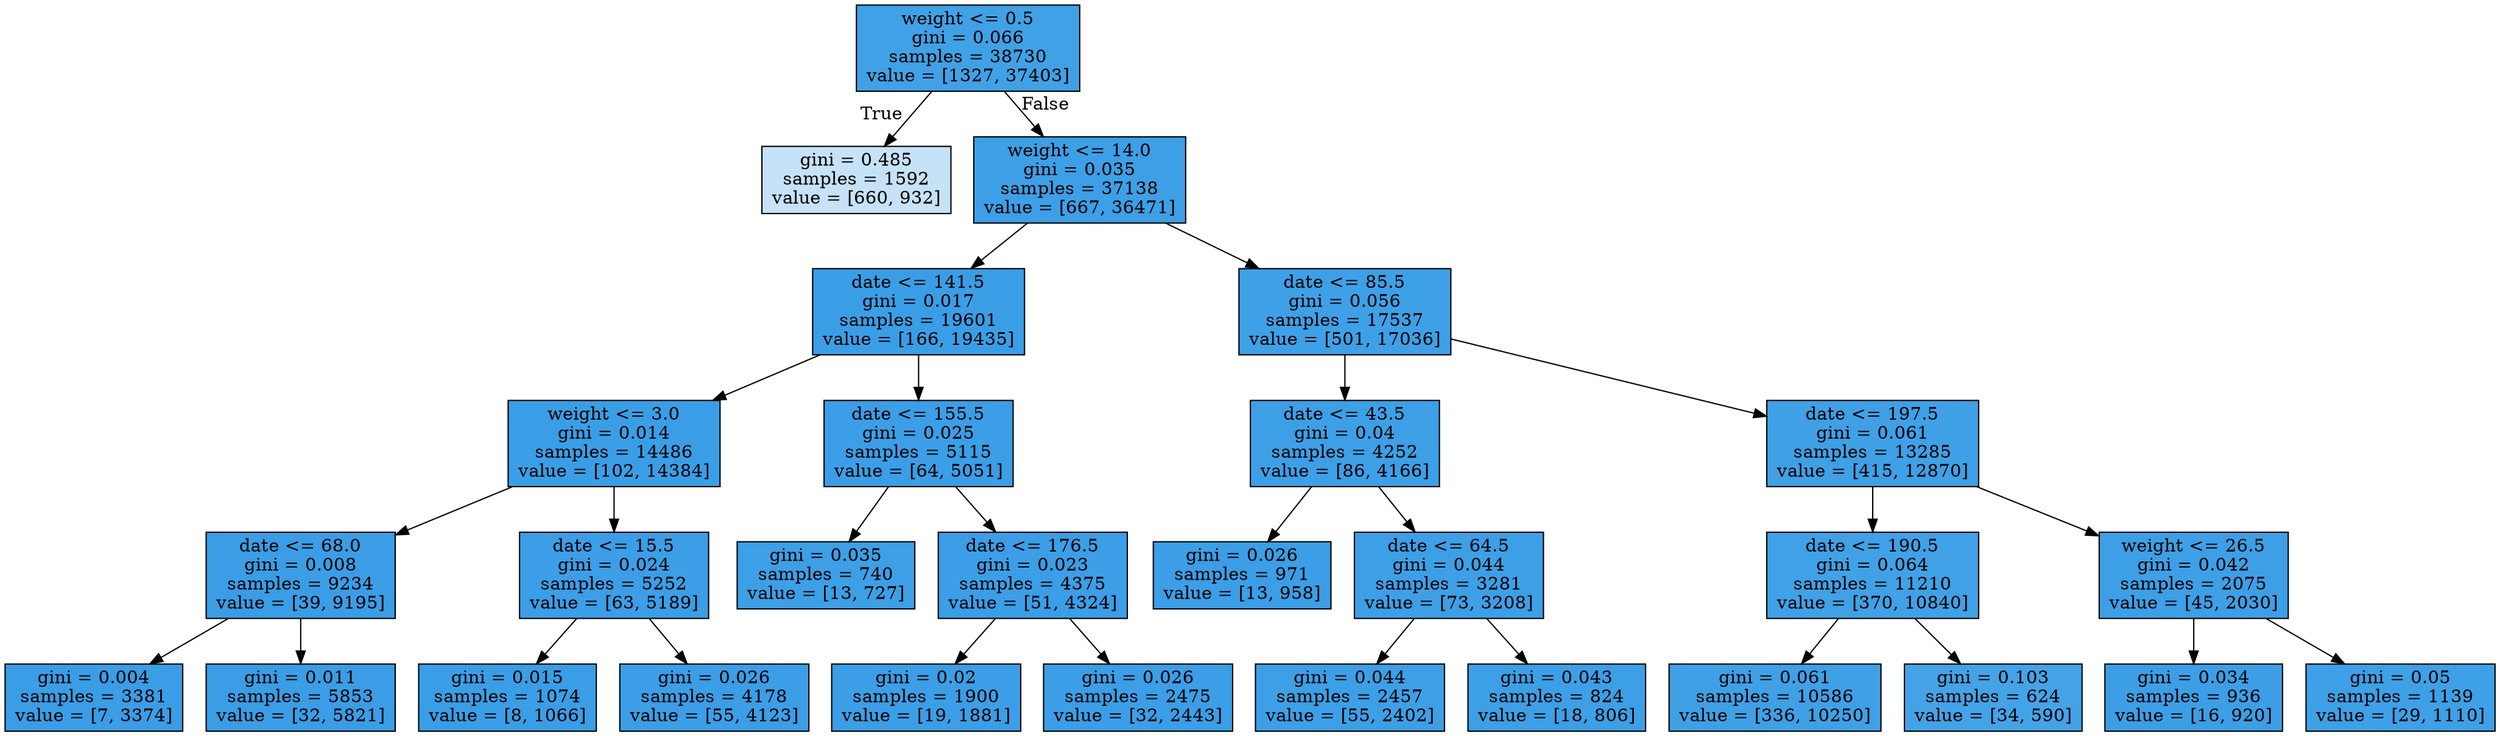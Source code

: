 digraph Tree {
node [shape=box, style="filled", color="black"] ;
0 [label="weight <= 0.5\ngini = 0.066\nsamples = 38730\nvalue = [1327, 37403]", fillcolor="#399de5f6"] ;
1 [label="gini = 0.485\nsamples = 1592\nvalue = [660, 932]", fillcolor="#399de54a"] ;
0 -> 1 [labeldistance=2.5, labelangle=45, headlabel="True"] ;
2 [label="weight <= 14.0\ngini = 0.035\nsamples = 37138\nvalue = [667, 36471]", fillcolor="#399de5fa"] ;
0 -> 2 [labeldistance=2.5, labelangle=-45, headlabel="False"] ;
3 [label="date <= 141.5\ngini = 0.017\nsamples = 19601\nvalue = [166, 19435]", fillcolor="#399de5fd"] ;
2 -> 3 ;
4 [label="weight <= 3.0\ngini = 0.014\nsamples = 14486\nvalue = [102, 14384]", fillcolor="#399de5fd"] ;
3 -> 4 ;
5 [label="date <= 68.0\ngini = 0.008\nsamples = 9234\nvalue = [39, 9195]", fillcolor="#399de5fe"] ;
4 -> 5 ;
6 [label="gini = 0.004\nsamples = 3381\nvalue = [7, 3374]", fillcolor="#399de5fe"] ;
5 -> 6 ;
7 [label="gini = 0.011\nsamples = 5853\nvalue = [32, 5821]", fillcolor="#399de5fe"] ;
5 -> 7 ;
8 [label="date <= 15.5\ngini = 0.024\nsamples = 5252\nvalue = [63, 5189]", fillcolor="#399de5fc"] ;
4 -> 8 ;
9 [label="gini = 0.015\nsamples = 1074\nvalue = [8, 1066]", fillcolor="#399de5fd"] ;
8 -> 9 ;
10 [label="gini = 0.026\nsamples = 4178\nvalue = [55, 4123]", fillcolor="#399de5fc"] ;
8 -> 10 ;
11 [label="date <= 155.5\ngini = 0.025\nsamples = 5115\nvalue = [64, 5051]", fillcolor="#399de5fc"] ;
3 -> 11 ;
12 [label="gini = 0.035\nsamples = 740\nvalue = [13, 727]", fillcolor="#399de5fa"] ;
11 -> 12 ;
13 [label="date <= 176.5\ngini = 0.023\nsamples = 4375\nvalue = [51, 4324]", fillcolor="#399de5fc"] ;
11 -> 13 ;
14 [label="gini = 0.02\nsamples = 1900\nvalue = [19, 1881]", fillcolor="#399de5fc"] ;
13 -> 14 ;
15 [label="gini = 0.026\nsamples = 2475\nvalue = [32, 2443]", fillcolor="#399de5fc"] ;
13 -> 15 ;
16 [label="date <= 85.5\ngini = 0.056\nsamples = 17537\nvalue = [501, 17036]", fillcolor="#399de5f8"] ;
2 -> 16 ;
17 [label="date <= 43.5\ngini = 0.04\nsamples = 4252\nvalue = [86, 4166]", fillcolor="#399de5fa"] ;
16 -> 17 ;
18 [label="gini = 0.026\nsamples = 971\nvalue = [13, 958]", fillcolor="#399de5fc"] ;
17 -> 18 ;
19 [label="date <= 64.5\ngini = 0.044\nsamples = 3281\nvalue = [73, 3208]", fillcolor="#399de5f9"] ;
17 -> 19 ;
20 [label="gini = 0.044\nsamples = 2457\nvalue = [55, 2402]", fillcolor="#399de5f9"] ;
19 -> 20 ;
21 [label="gini = 0.043\nsamples = 824\nvalue = [18, 806]", fillcolor="#399de5f9"] ;
19 -> 21 ;
22 [label="date <= 197.5\ngini = 0.061\nsamples = 13285\nvalue = [415, 12870]", fillcolor="#399de5f7"] ;
16 -> 22 ;
23 [label="date <= 190.5\ngini = 0.064\nsamples = 11210\nvalue = [370, 10840]", fillcolor="#399de5f6"] ;
22 -> 23 ;
24 [label="gini = 0.061\nsamples = 10586\nvalue = [336, 10250]", fillcolor="#399de5f7"] ;
23 -> 24 ;
25 [label="gini = 0.103\nsamples = 624\nvalue = [34, 590]", fillcolor="#399de5f0"] ;
23 -> 25 ;
26 [label="weight <= 26.5\ngini = 0.042\nsamples = 2075\nvalue = [45, 2030]", fillcolor="#399de5f9"] ;
22 -> 26 ;
27 [label="gini = 0.034\nsamples = 936\nvalue = [16, 920]", fillcolor="#399de5fb"] ;
26 -> 27 ;
28 [label="gini = 0.05\nsamples = 1139\nvalue = [29, 1110]", fillcolor="#399de5f8"] ;
26 -> 28 ;
}